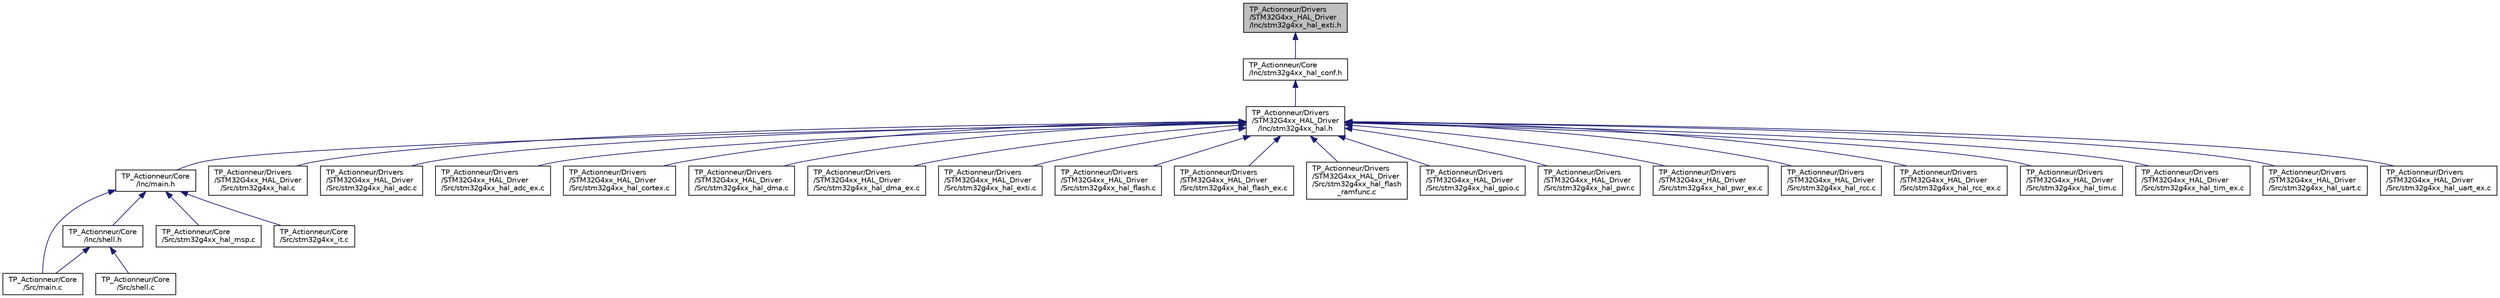 digraph "TP_Actionneur/Drivers/STM32G4xx_HAL_Driver/Inc/stm32g4xx_hal_exti.h"
{
 // LATEX_PDF_SIZE
  edge [fontname="Helvetica",fontsize="10",labelfontname="Helvetica",labelfontsize="10"];
  node [fontname="Helvetica",fontsize="10",shape=record];
  Node1 [label="TP_Actionneur/Drivers\l/STM32G4xx_HAL_Driver\l/Inc/stm32g4xx_hal_exti.h",height=0.2,width=0.4,color="black", fillcolor="grey75", style="filled", fontcolor="black",tooltip="Header file of EXTI HAL module."];
  Node1 -> Node2 [dir="back",color="midnightblue",fontsize="10",style="solid",fontname="Helvetica"];
  Node2 [label="TP_Actionneur/Core\l/Inc/stm32g4xx_hal_conf.h",height=0.2,width=0.4,color="black", fillcolor="white", style="filled",URL="$stm32g4xx__hal__conf_8h.html",tooltip="HAL configuration file."];
  Node2 -> Node3 [dir="back",color="midnightblue",fontsize="10",style="solid",fontname="Helvetica"];
  Node3 [label="TP_Actionneur/Drivers\l/STM32G4xx_HAL_Driver\l/Inc/stm32g4xx_hal.h",height=0.2,width=0.4,color="black", fillcolor="white", style="filled",URL="$stm32g4xx__hal_8h.html",tooltip="This file contains all the functions prototypes for the HAL module driver."];
  Node3 -> Node4 [dir="back",color="midnightblue",fontsize="10",style="solid",fontname="Helvetica"];
  Node4 [label="TP_Actionneur/Core\l/Inc/main.h",height=0.2,width=0.4,color="black", fillcolor="white", style="filled",URL="$main_8h.html",tooltip=": Header for main.c file. This file contains the common defines of the application."];
  Node4 -> Node5 [dir="back",color="midnightblue",fontsize="10",style="solid",fontname="Helvetica"];
  Node5 [label="TP_Actionneur/Core\l/Inc/shell.h",height=0.2,width=0.4,color="black", fillcolor="white", style="filled",URL="$shell_8h_source.html",tooltip=" "];
  Node5 -> Node6 [dir="back",color="midnightblue",fontsize="10",style="solid",fontname="Helvetica"];
  Node6 [label="TP_Actionneur/Core\l/Src/main.c",height=0.2,width=0.4,color="black", fillcolor="white", style="filled",URL="$main_8c.html",tooltip="Main program body."];
  Node5 -> Node7 [dir="back",color="midnightblue",fontsize="10",style="solid",fontname="Helvetica"];
  Node7 [label="TP_Actionneur/Core\l/Src/shell.c",height=0.2,width=0.4,color="black", fillcolor="white", style="filled",URL="$shell_8c.html",tooltip="Shell program body."];
  Node4 -> Node6 [dir="back",color="midnightblue",fontsize="10",style="solid",fontname="Helvetica"];
  Node4 -> Node8 [dir="back",color="midnightblue",fontsize="10",style="solid",fontname="Helvetica"];
  Node8 [label="TP_Actionneur/Core\l/Src/stm32g4xx_hal_msp.c",height=0.2,width=0.4,color="black", fillcolor="white", style="filled",URL="$stm32g4xx__hal__msp_8c.html",tooltip="This file provides code for the MSP Initialization and de-Initialization codes."];
  Node4 -> Node9 [dir="back",color="midnightblue",fontsize="10",style="solid",fontname="Helvetica"];
  Node9 [label="TP_Actionneur/Core\l/Src/stm32g4xx_it.c",height=0.2,width=0.4,color="black", fillcolor="white", style="filled",URL="$stm32g4xx__it_8c.html",tooltip="Interrupt Service Routines."];
  Node3 -> Node10 [dir="back",color="midnightblue",fontsize="10",style="solid",fontname="Helvetica"];
  Node10 [label="TP_Actionneur/Drivers\l/STM32G4xx_HAL_Driver\l/Src/stm32g4xx_hal.c",height=0.2,width=0.4,color="black", fillcolor="white", style="filled",URL="$stm32g4xx__hal_8c.html",tooltip="HAL module driver. This is the common part of the HAL initialization."];
  Node3 -> Node11 [dir="back",color="midnightblue",fontsize="10",style="solid",fontname="Helvetica"];
  Node11 [label="TP_Actionneur/Drivers\l/STM32G4xx_HAL_Driver\l/Src/stm32g4xx_hal_adc.c",height=0.2,width=0.4,color="black", fillcolor="white", style="filled",URL="$stm32g4xx__hal__adc_8c.html",tooltip="This file provides firmware functions to manage the following functionalities of the Analog to Digita..."];
  Node3 -> Node12 [dir="back",color="midnightblue",fontsize="10",style="solid",fontname="Helvetica"];
  Node12 [label="TP_Actionneur/Drivers\l/STM32G4xx_HAL_Driver\l/Src/stm32g4xx_hal_adc_ex.c",height=0.2,width=0.4,color="black", fillcolor="white", style="filled",URL="$stm32g4xx__hal__adc__ex_8c.html",tooltip="This file provides firmware functions to manage the following functionalities of the Analog to Digita..."];
  Node3 -> Node13 [dir="back",color="midnightblue",fontsize="10",style="solid",fontname="Helvetica"];
  Node13 [label="TP_Actionneur/Drivers\l/STM32G4xx_HAL_Driver\l/Src/stm32g4xx_hal_cortex.c",height=0.2,width=0.4,color="black", fillcolor="white", style="filled",URL="$stm32g4xx__hal__cortex_8c.html",tooltip="CORTEX HAL module driver. This file provides firmware functions to manage the following functionaliti..."];
  Node3 -> Node14 [dir="back",color="midnightblue",fontsize="10",style="solid",fontname="Helvetica"];
  Node14 [label="TP_Actionneur/Drivers\l/STM32G4xx_HAL_Driver\l/Src/stm32g4xx_hal_dma.c",height=0.2,width=0.4,color="black", fillcolor="white", style="filled",URL="$stm32g4xx__hal__dma_8c.html",tooltip="DMA HAL module driver. This file provides firmware functions to manage the following functionalities ..."];
  Node3 -> Node15 [dir="back",color="midnightblue",fontsize="10",style="solid",fontname="Helvetica"];
  Node15 [label="TP_Actionneur/Drivers\l/STM32G4xx_HAL_Driver\l/Src/stm32g4xx_hal_dma_ex.c",height=0.2,width=0.4,color="black", fillcolor="white", style="filled",URL="$stm32g4xx__hal__dma__ex_8c.html",tooltip="DMA Extension HAL module driver This file provides firmware functions to manage the following functio..."];
  Node3 -> Node16 [dir="back",color="midnightblue",fontsize="10",style="solid",fontname="Helvetica"];
  Node16 [label="TP_Actionneur/Drivers\l/STM32G4xx_HAL_Driver\l/Src/stm32g4xx_hal_exti.c",height=0.2,width=0.4,color="black", fillcolor="white", style="filled",URL="$stm32g4xx__hal__exti_8c.html",tooltip="EXTI HAL module driver. This file provides firmware functions to manage the following functionalities..."];
  Node3 -> Node17 [dir="back",color="midnightblue",fontsize="10",style="solid",fontname="Helvetica"];
  Node17 [label="TP_Actionneur/Drivers\l/STM32G4xx_HAL_Driver\l/Src/stm32g4xx_hal_flash.c",height=0.2,width=0.4,color="black", fillcolor="white", style="filled",URL="$stm32g4xx__hal__flash_8c.html",tooltip="FLASH HAL module driver. This file provides firmware functions to manage the following functionalitie..."];
  Node3 -> Node18 [dir="back",color="midnightblue",fontsize="10",style="solid",fontname="Helvetica"];
  Node18 [label="TP_Actionneur/Drivers\l/STM32G4xx_HAL_Driver\l/Src/stm32g4xx_hal_flash_ex.c",height=0.2,width=0.4,color="black", fillcolor="white", style="filled",URL="$stm32g4xx__hal__flash__ex_8c.html",tooltip="Extended FLASH HAL module driver. This file provides firmware functions to manage the following funct..."];
  Node3 -> Node19 [dir="back",color="midnightblue",fontsize="10",style="solid",fontname="Helvetica"];
  Node19 [label="TP_Actionneur/Drivers\l/STM32G4xx_HAL_Driver\l/Src/stm32g4xx_hal_flash\l_ramfunc.c",height=0.2,width=0.4,color="black", fillcolor="white", style="filled",URL="$stm32g4xx__hal__flash__ramfunc_8c.html",tooltip="FLASH RAMFUNC driver. This file provides a Flash firmware functions which should be executed from int..."];
  Node3 -> Node20 [dir="back",color="midnightblue",fontsize="10",style="solid",fontname="Helvetica"];
  Node20 [label="TP_Actionneur/Drivers\l/STM32G4xx_HAL_Driver\l/Src/stm32g4xx_hal_gpio.c",height=0.2,width=0.4,color="black", fillcolor="white", style="filled",URL="$stm32g4xx__hal__gpio_8c.html",tooltip="GPIO HAL module driver. This file provides firmware functions to manage the following functionalities..."];
  Node3 -> Node21 [dir="back",color="midnightblue",fontsize="10",style="solid",fontname="Helvetica"];
  Node21 [label="TP_Actionneur/Drivers\l/STM32G4xx_HAL_Driver\l/Src/stm32g4xx_hal_pwr.c",height=0.2,width=0.4,color="black", fillcolor="white", style="filled",URL="$stm32g4xx__hal__pwr_8c.html",tooltip="PWR HAL module driver. This file provides firmware functions to manage the following functionalities ..."];
  Node3 -> Node22 [dir="back",color="midnightblue",fontsize="10",style="solid",fontname="Helvetica"];
  Node22 [label="TP_Actionneur/Drivers\l/STM32G4xx_HAL_Driver\l/Src/stm32g4xx_hal_pwr_ex.c",height=0.2,width=0.4,color="black", fillcolor="white", style="filled",URL="$stm32g4xx__hal__pwr__ex_8c.html",tooltip="Extended PWR HAL module driver. This file provides firmware functions to manage the following functio..."];
  Node3 -> Node23 [dir="back",color="midnightblue",fontsize="10",style="solid",fontname="Helvetica"];
  Node23 [label="TP_Actionneur/Drivers\l/STM32G4xx_HAL_Driver\l/Src/stm32g4xx_hal_rcc.c",height=0.2,width=0.4,color="black", fillcolor="white", style="filled",URL="$stm32g4xx__hal__rcc_8c.html",tooltip="RCC HAL module driver. This file provides firmware functions to manage the following functionalities ..."];
  Node3 -> Node24 [dir="back",color="midnightblue",fontsize="10",style="solid",fontname="Helvetica"];
  Node24 [label="TP_Actionneur/Drivers\l/STM32G4xx_HAL_Driver\l/Src/stm32g4xx_hal_rcc_ex.c",height=0.2,width=0.4,color="black", fillcolor="white", style="filled",URL="$stm32g4xx__hal__rcc__ex_8c.html",tooltip="Extended RCC HAL module driver. This file provides firmware functions to manage the following functio..."];
  Node3 -> Node25 [dir="back",color="midnightblue",fontsize="10",style="solid",fontname="Helvetica"];
  Node25 [label="TP_Actionneur/Drivers\l/STM32G4xx_HAL_Driver\l/Src/stm32g4xx_hal_tim.c",height=0.2,width=0.4,color="black", fillcolor="white", style="filled",URL="$stm32g4xx__hal__tim_8c.html",tooltip="TIM HAL module driver. This file provides firmware functions to manage the following functionalities ..."];
  Node3 -> Node26 [dir="back",color="midnightblue",fontsize="10",style="solid",fontname="Helvetica"];
  Node26 [label="TP_Actionneur/Drivers\l/STM32G4xx_HAL_Driver\l/Src/stm32g4xx_hal_tim_ex.c",height=0.2,width=0.4,color="black", fillcolor="white", style="filled",URL="$stm32g4xx__hal__tim__ex_8c.html",tooltip="TIM HAL module driver. This file provides firmware functions to manage the following functionalities ..."];
  Node3 -> Node27 [dir="back",color="midnightblue",fontsize="10",style="solid",fontname="Helvetica"];
  Node27 [label="TP_Actionneur/Drivers\l/STM32G4xx_HAL_Driver\l/Src/stm32g4xx_hal_uart.c",height=0.2,width=0.4,color="black", fillcolor="white", style="filled",URL="$stm32g4xx__hal__uart_8c.html",tooltip="UART HAL module driver. This file provides firmware functions to manage the following functionalities..."];
  Node3 -> Node28 [dir="back",color="midnightblue",fontsize="10",style="solid",fontname="Helvetica"];
  Node28 [label="TP_Actionneur/Drivers\l/STM32G4xx_HAL_Driver\l/Src/stm32g4xx_hal_uart_ex.c",height=0.2,width=0.4,color="black", fillcolor="white", style="filled",URL="$stm32g4xx__hal__uart__ex_8c.html",tooltip="Extended UART HAL module driver. This file provides firmware functions to manage the following extend..."];
}
